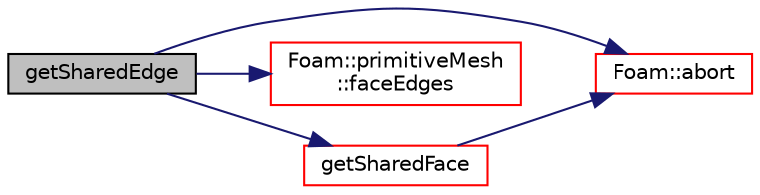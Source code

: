 digraph "getSharedEdge"
{
  bgcolor="transparent";
  edge [fontname="Helvetica",fontsize="10",labelfontname="Helvetica",labelfontsize="10"];
  node [fontname="Helvetica",fontsize="10",shape=record];
  rankdir="LR";
  Node1 [label="getSharedEdge",height=0.2,width=0.4,color="black", fillcolor="grey75", style="filled", fontcolor="black"];
  Node1 -> Node2 [color="midnightblue",fontsize="10",style="solid",fontname="Helvetica"];
  Node2 [label="Foam::abort",height=0.2,width=0.4,color="red",URL="$a10909.html#a447107a607d03e417307c203fa5fb44b"];
  Node1 -> Node3 [color="midnightblue",fontsize="10",style="solid",fontname="Helvetica"];
  Node3 [label="Foam::primitiveMesh\l::faceEdges",height=0.2,width=0.4,color="red",URL="$a02018.html#af8f18d40d14450677bb24334032e7638"];
  Node1 -> Node4 [color="midnightblue",fontsize="10",style="solid",fontname="Helvetica"];
  Node4 [label="getSharedFace",height=0.2,width=0.4,color="red",URL="$a10965.html#a8550e28a800fded0b2d9dcdce6a6c4f6",tooltip="Return face shared by two cells. Throws error if none found. "];
  Node4 -> Node2 [color="midnightblue",fontsize="10",style="solid",fontname="Helvetica"];
}
